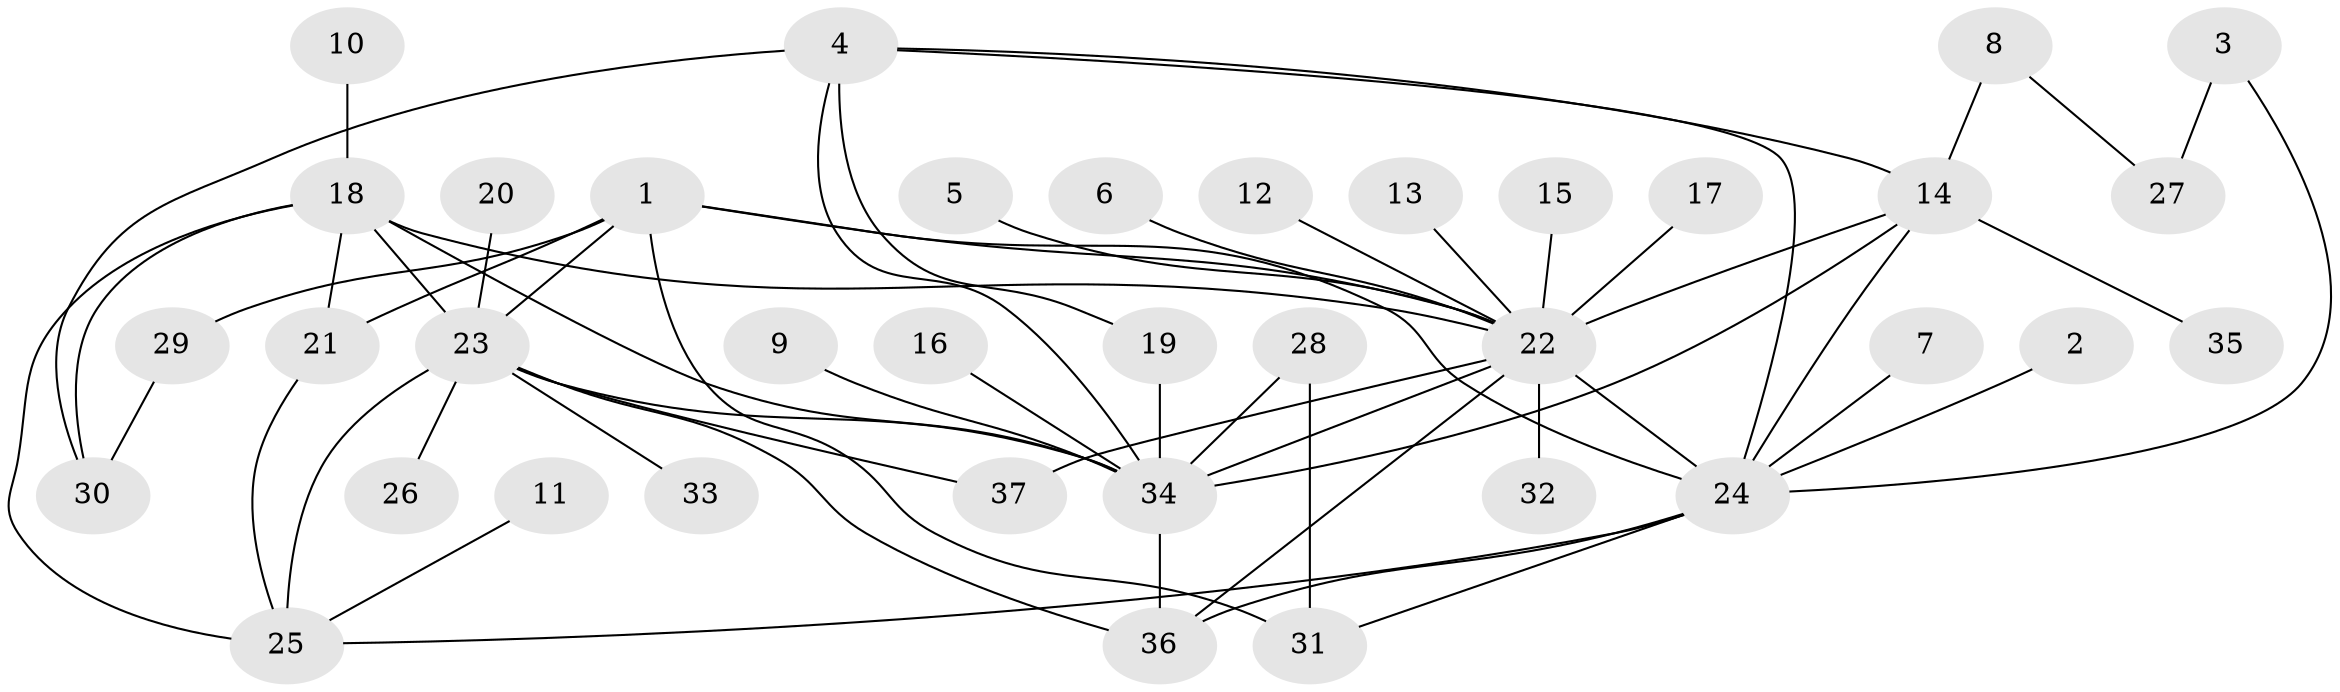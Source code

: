 // original degree distribution, {8: 0.016666666666666666, 14: 0.016666666666666666, 16: 0.016666666666666666, 2: 0.23333333333333334, 1: 0.45, 9: 0.016666666666666666, 5: 0.016666666666666666, 12: 0.016666666666666666, 11: 0.03333333333333333, 3: 0.13333333333333333, 7: 0.016666666666666666, 4: 0.03333333333333333}
// Generated by graph-tools (version 1.1) at 2025/36/03/04/25 23:36:57]
// undirected, 37 vertices, 58 edges
graph export_dot {
  node [color=gray90,style=filled];
  1;
  2;
  3;
  4;
  5;
  6;
  7;
  8;
  9;
  10;
  11;
  12;
  13;
  14;
  15;
  16;
  17;
  18;
  19;
  20;
  21;
  22;
  23;
  24;
  25;
  26;
  27;
  28;
  29;
  30;
  31;
  32;
  33;
  34;
  35;
  36;
  37;
  1 -- 21 [weight=1.0];
  1 -- 22 [weight=1.0];
  1 -- 23 [weight=1.0];
  1 -- 24 [weight=1.0];
  1 -- 29 [weight=1.0];
  1 -- 31 [weight=1.0];
  2 -- 24 [weight=1.0];
  3 -- 24 [weight=1.0];
  3 -- 27 [weight=1.0];
  4 -- 14 [weight=1.0];
  4 -- 19 [weight=1.0];
  4 -- 24 [weight=1.0];
  4 -- 30 [weight=1.0];
  4 -- 34 [weight=1.0];
  5 -- 22 [weight=1.0];
  6 -- 22 [weight=1.0];
  7 -- 24 [weight=1.0];
  8 -- 14 [weight=1.0];
  8 -- 27 [weight=1.0];
  9 -- 34 [weight=1.0];
  10 -- 18 [weight=1.0];
  11 -- 25 [weight=1.0];
  12 -- 22 [weight=1.0];
  13 -- 22 [weight=1.0];
  14 -- 22 [weight=1.0];
  14 -- 24 [weight=2.0];
  14 -- 34 [weight=2.0];
  14 -- 35 [weight=1.0];
  15 -- 22 [weight=1.0];
  16 -- 34 [weight=1.0];
  17 -- 22 [weight=1.0];
  18 -- 21 [weight=1.0];
  18 -- 22 [weight=2.0];
  18 -- 23 [weight=2.0];
  18 -- 25 [weight=1.0];
  18 -- 30 [weight=1.0];
  18 -- 34 [weight=1.0];
  19 -- 34 [weight=1.0];
  20 -- 23 [weight=1.0];
  21 -- 25 [weight=1.0];
  22 -- 24 [weight=1.0];
  22 -- 32 [weight=1.0];
  22 -- 34 [weight=1.0];
  22 -- 36 [weight=1.0];
  22 -- 37 [weight=2.0];
  23 -- 25 [weight=1.0];
  23 -- 26 [weight=1.0];
  23 -- 33 [weight=1.0];
  23 -- 34 [weight=1.0];
  23 -- 36 [weight=1.0];
  23 -- 37 [weight=1.0];
  24 -- 25 [weight=1.0];
  24 -- 31 [weight=1.0];
  24 -- 36 [weight=1.0];
  28 -- 31 [weight=1.0];
  28 -- 34 [weight=1.0];
  29 -- 30 [weight=1.0];
  34 -- 36 [weight=1.0];
}
